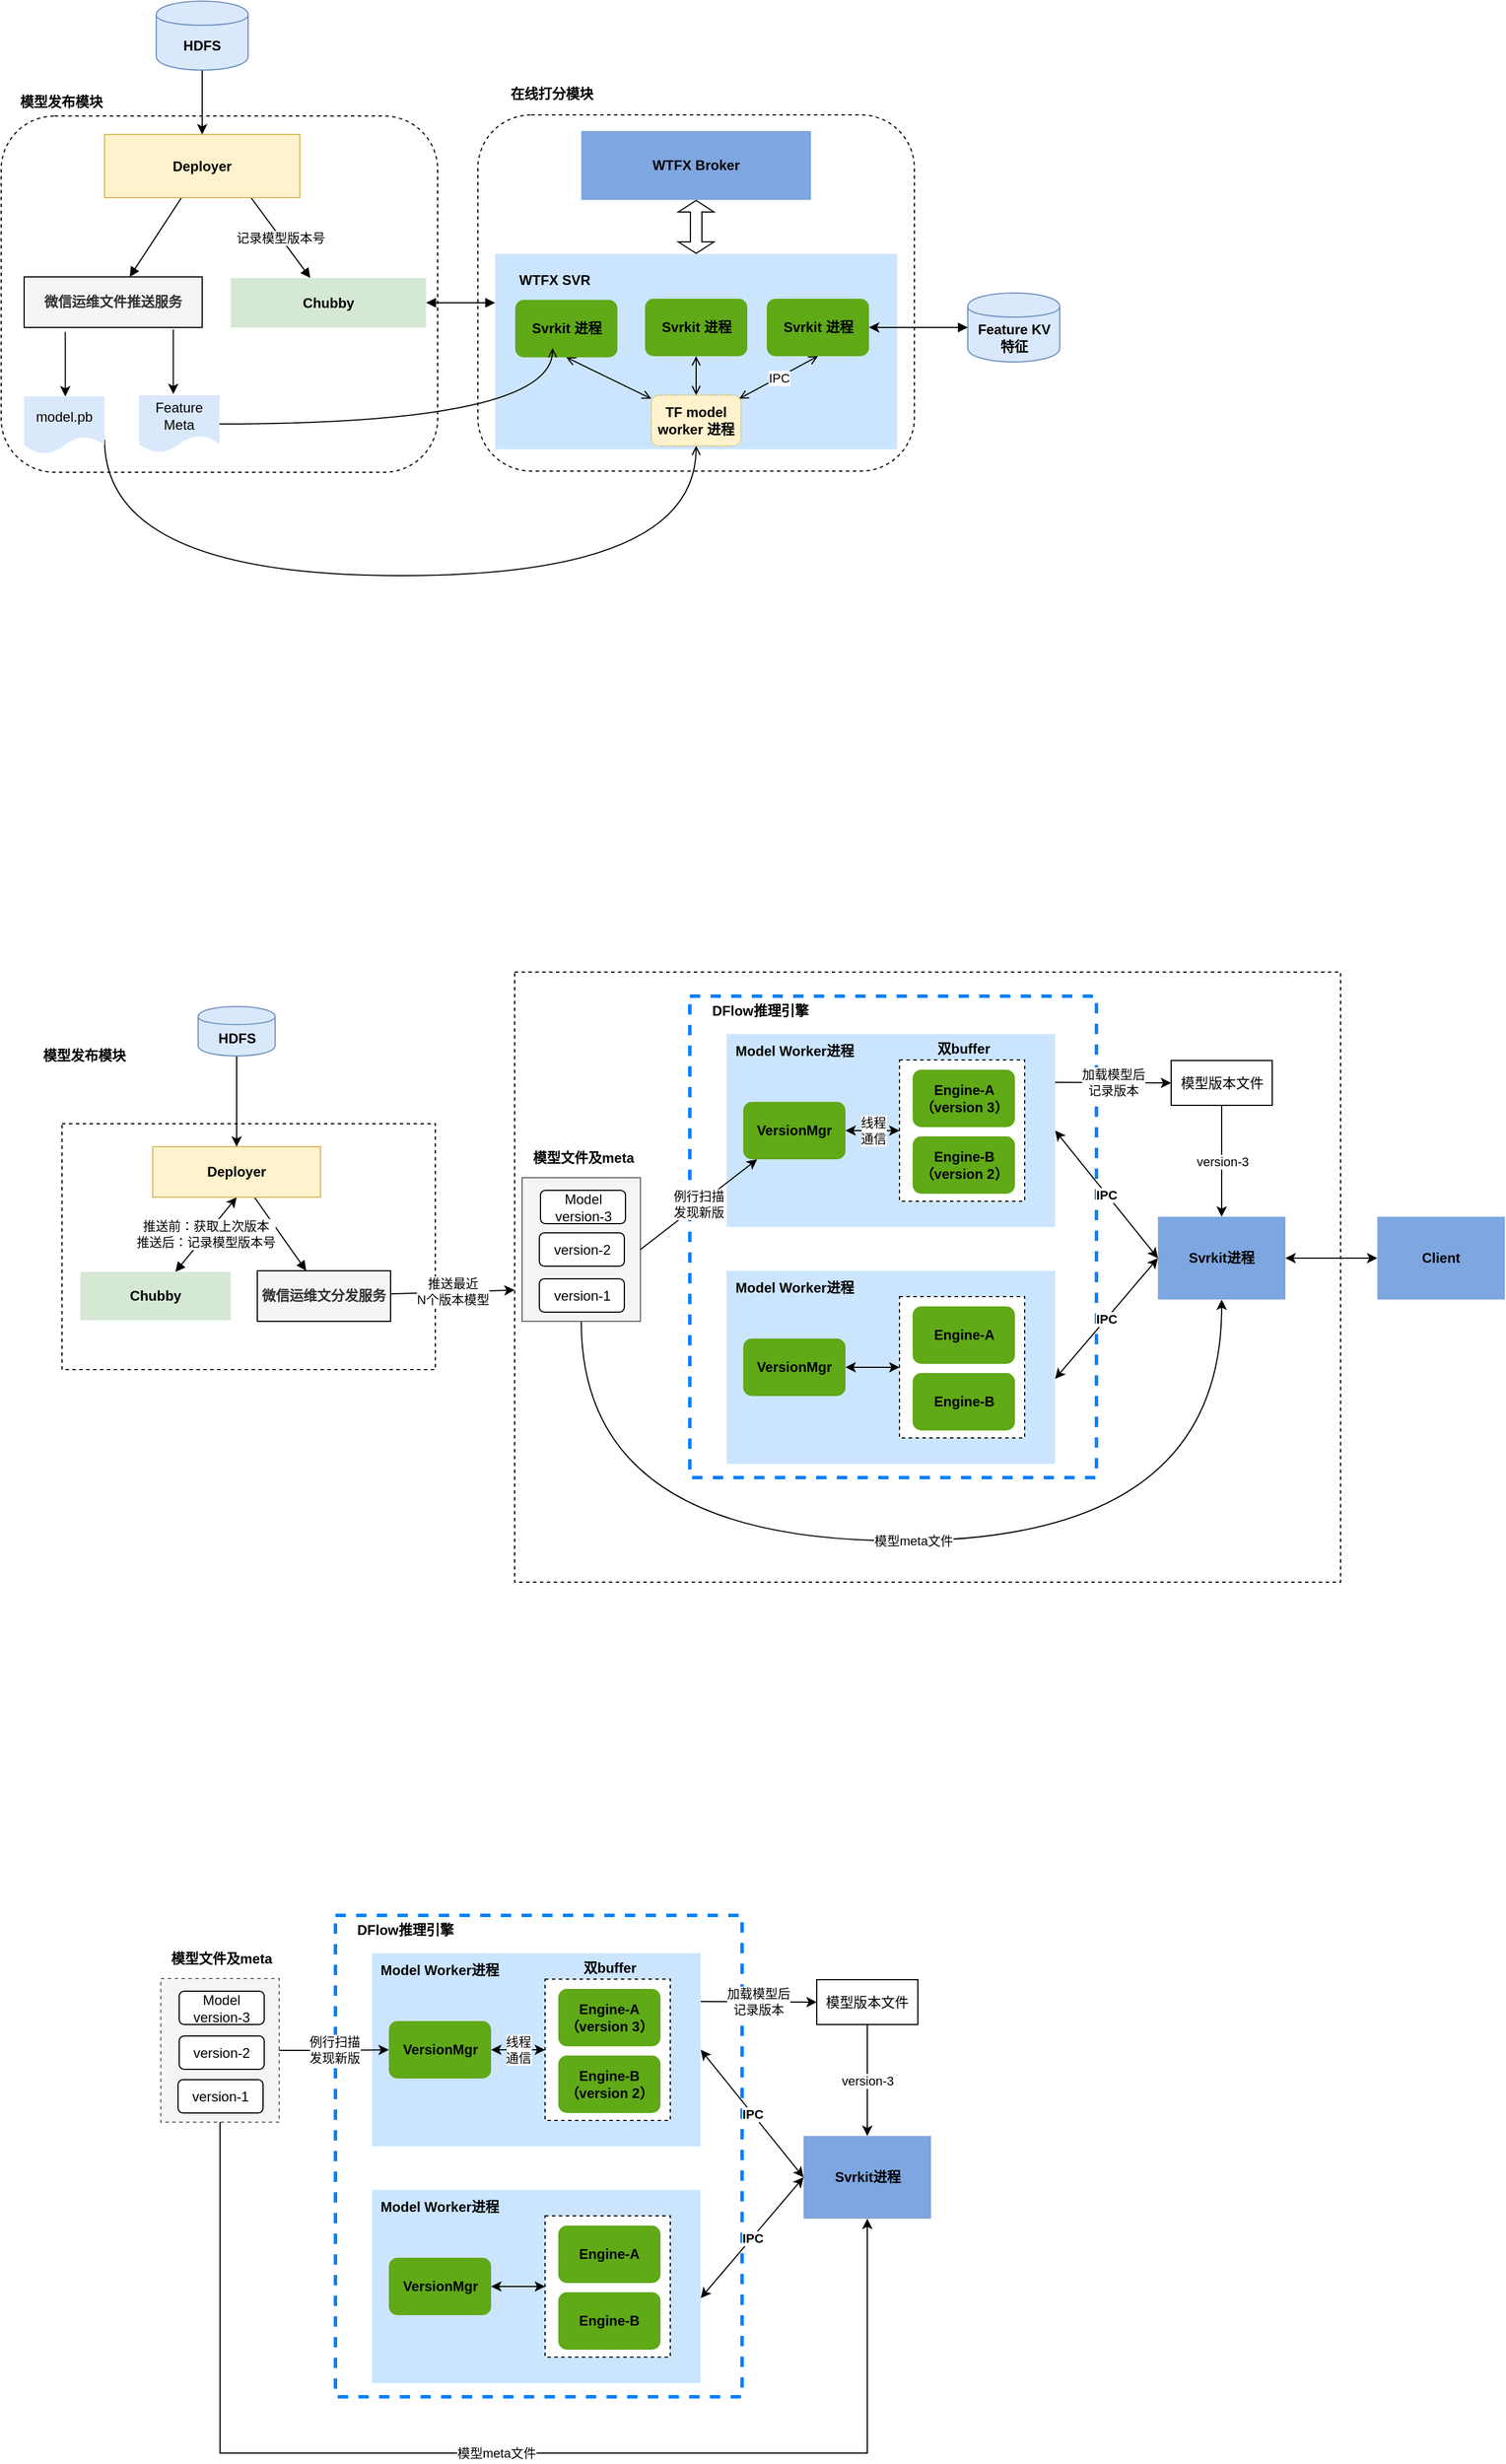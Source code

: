 <mxfile version="12.9.2" type="github">
  <diagram id="jlg6p4hdJjAZT79-fy-0" name="Page-1">
    <mxGraphModel dx="253" dy="-1719" grid="0" gridSize="10" guides="1" tooltips="1" connect="1" arrows="1" fold="1" page="1" pageScale="1" pageWidth="1169" pageHeight="827" math="0" shadow="0">
      <root>
        <mxCell id="0" />
        <mxCell id="1" parent="0" />
        <mxCell id="R3uoQCx4osy4VZ1zZKen-3" value="" style="rounded=0;whiteSpace=wrap;html=1;dashed=1;" vertex="1" parent="1">
          <mxGeometry x="1273" y="3567" width="325" height="214" as="geometry" />
        </mxCell>
        <mxCell id="R3uoQCx4osy4VZ1zZKen-147" value="" style="rounded=0;whiteSpace=wrap;html=1;dashed=1;" vertex="1" parent="1">
          <mxGeometry x="1667" y="3435" width="719" height="531" as="geometry" />
        </mxCell>
        <mxCell id="R3uoQCx4osy4VZ1zZKen-104" value="" style="rounded=0;whiteSpace=wrap;html=1;dashed=1;gradientColor=none;strokeColor=#007FFF;strokeWidth=3;" vertex="1" parent="1">
          <mxGeometry x="1511" y="4256" width="354" height="419" as="geometry" />
        </mxCell>
        <mxCell id="R3uoQCx4osy4VZ1zZKen-98" value="&lt;b&gt;IPC&lt;/b&gt;" style="rounded=0;orthogonalLoop=1;jettySize=auto;html=1;exitX=1;exitY=0.5;exitDx=0;exitDy=0;entryX=0;entryY=0.5;entryDx=0;entryDy=0;startArrow=classic;startFill=1;endArrow=classic;endFill=1;" edge="1" parent="1" source="R3uoQCx4osy4VZ1zZKen-60" target="R3uoQCx4osy4VZ1zZKen-64">
          <mxGeometry relative="1" as="geometry" />
        </mxCell>
        <mxCell id="R3uoQCx4osy4VZ1zZKen-101" value="加载模型后&lt;br&gt;记录版本" style="edgeStyle=none;rounded=0;orthogonalLoop=1;jettySize=auto;html=1;exitX=1;exitY=0.25;exitDx=0;exitDy=0;entryX=0;entryY=0.5;entryDx=0;entryDy=0;startArrow=none;startFill=0;endArrow=classic;endFill=1;" edge="1" parent="1" source="R3uoQCx4osy4VZ1zZKen-60" target="R3uoQCx4osy4VZ1zZKen-70">
          <mxGeometry relative="1" as="geometry" />
        </mxCell>
        <mxCell id="R3uoQCx4osy4VZ1zZKen-60" value="" style="rounded=0;whiteSpace=wrap;html=1;strokeColor=none;fillColor=#cce5ff;" vertex="1" parent="1">
          <mxGeometry x="1543" y="4289" width="286" height="168" as="geometry" />
        </mxCell>
        <mxCell id="R3uoQCx4osy4VZ1zZKen-82" value="" style="rounded=0;whiteSpace=wrap;html=1;gradientColor=none;dashed=1;" vertex="1" parent="1">
          <mxGeometry x="1693.5" y="4311.5" width="109" height="123" as="geometry" />
        </mxCell>
        <mxCell id="R3uoQCx4osy4VZ1zZKen-108" value="模型meta文件" style="edgeStyle=orthogonalEdgeStyle;rounded=0;orthogonalLoop=1;jettySize=auto;html=1;exitX=0.5;exitY=1;exitDx=0;exitDy=0;entryX=0.5;entryY=1;entryDx=0;entryDy=0;startArrow=none;startFill=0;endArrow=classic;endFill=1;" edge="1" parent="1" source="R3uoQCx4osy4VZ1zZKen-59" target="R3uoQCx4osy4VZ1zZKen-64">
          <mxGeometry relative="1" as="geometry">
            <Array as="points">
              <mxPoint x="1411" y="4724" />
              <mxPoint x="1974" y="4724" />
            </Array>
          </mxGeometry>
        </mxCell>
        <mxCell id="R3uoQCx4osy4VZ1zZKen-59" value="" style="rounded=0;whiteSpace=wrap;html=1;fillColor=#f5f5f5;strokeColor=#666666;fontColor=#333333;gradientColor=none;dashed=1;" vertex="1" parent="1">
          <mxGeometry x="1359" y="4311" width="103" height="125" as="geometry" />
        </mxCell>
        <mxCell id="dnJMGfBmJFgWjtmACm4c-8" value="" style="rounded=1;whiteSpace=wrap;html=1;dashed=1;" parent="1" vertex="1">
          <mxGeometry x="1635" y="2689" width="380" height="310" as="geometry" />
        </mxCell>
        <mxCell id="dnJMGfBmJFgWjtmACm4c-6" value="" style="rounded=1;whiteSpace=wrap;html=1;dashed=1;" parent="1" vertex="1">
          <mxGeometry x="1220" y="2690" width="380" height="310" as="geometry" />
        </mxCell>
        <mxCell id="Jd4I1eh-sH8zsF8_gIa--13" style="rounded=0;orthogonalLoop=1;jettySize=auto;html=1;exitX=0.5;exitY=1;exitDx=0;exitDy=0;shape=flexArrow;startArrow=block;startSize=3;endSize=3;" parent="1" source="Jd4I1eh-sH8zsF8_gIa--1" target="Jd4I1eh-sH8zsF8_gIa--3" edge="1">
          <mxGeometry relative="1" as="geometry" />
        </mxCell>
        <mxCell id="Jd4I1eh-sH8zsF8_gIa--1" value="&lt;b&gt;WTFX Broker&lt;/b&gt;" style="rounded=0;whiteSpace=wrap;html=1;labelBackgroundColor=none;strokeColor=none;strokeWidth=1;fillColor=#7EA6E0;" parent="1" vertex="1">
          <mxGeometry x="1725" y="2703" width="200" height="60" as="geometry" />
        </mxCell>
        <mxCell id="Jd4I1eh-sH8zsF8_gIa--3" value="" style="rounded=0;whiteSpace=wrap;html=1;strokeColor=none;fillColor=#cce5ff;" parent="1" vertex="1">
          <mxGeometry x="1650" y="2810" width="350" height="170" as="geometry" />
        </mxCell>
        <mxCell id="Jd4I1eh-sH8zsF8_gIa--15" style="edgeStyle=none;rounded=0;orthogonalLoop=1;jettySize=auto;html=1;exitX=0.5;exitY=1;exitDx=0;exitDy=0;startArrow=open;endArrow=open;endFill=0;startFill=0;" parent="1" source="Jd4I1eh-sH8zsF8_gIa--4" target="Jd4I1eh-sH8zsF8_gIa--7" edge="1">
          <mxGeometry relative="1" as="geometry" />
        </mxCell>
        <mxCell id="Jd4I1eh-sH8zsF8_gIa--4" value="&lt;font color=&quot;#000000&quot;&gt;&lt;b&gt;Svrkit 进程&lt;/b&gt;&lt;/font&gt;" style="rounded=1;whiteSpace=wrap;html=1;dashed=1;dashPattern=1 1;strokeColor=none;strokeWidth=1;fillColor=#60a917;fontColor=#ffffff;" parent="1" vertex="1">
          <mxGeometry x="1667.5" y="2850" width="89" height="50" as="geometry" />
        </mxCell>
        <mxCell id="Jd4I1eh-sH8zsF8_gIa--16" style="edgeStyle=none;rounded=0;orthogonalLoop=1;jettySize=auto;html=1;exitX=0.5;exitY=1;exitDx=0;exitDy=0;entryX=0.5;entryY=0;entryDx=0;entryDy=0;startArrow=open;startFill=0;endArrow=open;endFill=0;" parent="1" source="Jd4I1eh-sH8zsF8_gIa--5" target="Jd4I1eh-sH8zsF8_gIa--7" edge="1">
          <mxGeometry relative="1" as="geometry" />
        </mxCell>
        <mxCell id="Jd4I1eh-sH8zsF8_gIa--5" value="&lt;font color=&quot;#000000&quot;&gt;&lt;b&gt;Svrkit 进程&lt;/b&gt;&lt;/font&gt;" style="rounded=1;whiteSpace=wrap;html=1;dashed=1;dashPattern=1 1;strokeColor=none;strokeWidth=1;fillColor=#60a917;fontColor=#ffffff;" parent="1" vertex="1">
          <mxGeometry x="1780.5" y="2849" width="89" height="50" as="geometry" />
        </mxCell>
        <mxCell id="Jd4I1eh-sH8zsF8_gIa--17" value="IPC" style="edgeStyle=none;rounded=0;orthogonalLoop=1;jettySize=auto;html=1;exitX=0.5;exitY=1;exitDx=0;exitDy=0;entryX=0.981;entryY=0.068;entryDx=0;entryDy=0;entryPerimeter=0;startArrow=open;startFill=0;endArrow=open;endFill=0;" parent="1" source="Jd4I1eh-sH8zsF8_gIa--6" target="Jd4I1eh-sH8zsF8_gIa--7" edge="1">
          <mxGeometry relative="1" as="geometry" />
        </mxCell>
        <mxCell id="Jd4I1eh-sH8zsF8_gIa--6" value="&lt;font color=&quot;#000000&quot;&gt;&lt;b&gt;Svrkit 进程&lt;/b&gt;&lt;/font&gt;" style="rounded=1;whiteSpace=wrap;html=1;dashed=1;dashPattern=1 1;strokeColor=none;strokeWidth=1;fillColor=#60a917;fontColor=#ffffff;" parent="1" vertex="1">
          <mxGeometry x="1886.5" y="2849" width="89" height="50" as="geometry" />
        </mxCell>
        <mxCell id="Jd4I1eh-sH8zsF8_gIa--7" value="&lt;b&gt;TF model worker 进程&lt;/b&gt;" style="rounded=1;whiteSpace=wrap;html=1;dashed=1;dashPattern=1 1;strokeColor=#d6b656;strokeWidth=1;fillColor=#fff2cc;" parent="1" vertex="1">
          <mxGeometry x="1786" y="2933" width="78" height="44" as="geometry" />
        </mxCell>
        <mxCell id="Jd4I1eh-sH8zsF8_gIa--18" value="&lt;b&gt;WTFX SVR&lt;/b&gt;" style="text;html=1;strokeColor=none;fillColor=none;align=center;verticalAlign=middle;whiteSpace=wrap;rounded=0;" parent="1" vertex="1">
          <mxGeometry x="1666.5" y="2823" width="70" height="20" as="geometry" />
        </mxCell>
        <mxCell id="Jd4I1eh-sH8zsF8_gIa--20" value="" style="edgeStyle=none;rounded=0;orthogonalLoop=1;jettySize=auto;html=1;startArrow=block;" parent="1" source="Jd4I1eh-sH8zsF8_gIa--19" target="Jd4I1eh-sH8zsF8_gIa--6" edge="1">
          <mxGeometry relative="1" as="geometry" />
        </mxCell>
        <mxCell id="Jd4I1eh-sH8zsF8_gIa--19" value="&lt;b&gt;Feature KV&lt;br&gt;特征&lt;/b&gt;" style="shape=cylinder;whiteSpace=wrap;html=1;boundedLbl=1;backgroundOutline=1;strokeColor=#6c8ebf;fillColor=#dae8fc;" parent="1" vertex="1">
          <mxGeometry x="2061.5" y="2844" width="80" height="60" as="geometry" />
        </mxCell>
        <mxCell id="Jd4I1eh-sH8zsF8_gIa--25" value="" style="edgeStyle=none;rounded=0;orthogonalLoop=1;jettySize=auto;html=1;startArrow=none;endArrow=block;endFill=1;startFill=0;" parent="1" source="Jd4I1eh-sH8zsF8_gIa--21" target="Jd4I1eh-sH8zsF8_gIa--22" edge="1">
          <mxGeometry relative="1" as="geometry" />
        </mxCell>
        <mxCell id="Jd4I1eh-sH8zsF8_gIa--38" value="记录模型版本号" style="rounded=0;orthogonalLoop=1;jettySize=auto;html=1;exitX=0.75;exitY=1;exitDx=0;exitDy=0;startArrow=none;startFill=0;endArrow=block;endFill=1;" parent="1" source="Jd4I1eh-sH8zsF8_gIa--21" target="Jd4I1eh-sH8zsF8_gIa--37" edge="1">
          <mxGeometry relative="1" as="geometry" />
        </mxCell>
        <mxCell id="Jd4I1eh-sH8zsF8_gIa--21" value="&lt;b&gt;Deployer&lt;/b&gt;" style="rounded=0;whiteSpace=wrap;html=1;labelBackgroundColor=none;strokeColor=#d6b656;strokeWidth=1;fillColor=#fff2cc;" parent="1" vertex="1">
          <mxGeometry x="1310" y="2706" width="170" height="55" as="geometry" />
        </mxCell>
        <mxCell id="Jd4I1eh-sH8zsF8_gIa--22" value="&lt;b&gt;微信运维文件推送服务&lt;/b&gt;" style="rounded=0;whiteSpace=wrap;html=1;labelBackgroundColor=none;strokeColor=#000000;strokeWidth=1;fillColor=#f5f5f5;fontColor=#333333;" parent="1" vertex="1">
          <mxGeometry x="1240" y="2830" width="155" height="44" as="geometry" />
        </mxCell>
        <mxCell id="Jd4I1eh-sH8zsF8_gIa--35" style="edgeStyle=orthogonalEdgeStyle;curved=1;rounded=0;orthogonalLoop=1;jettySize=auto;html=1;exitX=1;exitY=0.75;exitDx=0;exitDy=0;entryX=0.5;entryY=1;entryDx=0;entryDy=0;startArrow=none;startFill=0;endArrow=open;endFill=0;" parent="1" source="Jd4I1eh-sH8zsF8_gIa--30" target="Jd4I1eh-sH8zsF8_gIa--7" edge="1">
          <mxGeometry relative="1" as="geometry">
            <Array as="points">
              <mxPoint x="1310" y="3090" />
              <mxPoint x="1825" y="3090" />
            </Array>
          </mxGeometry>
        </mxCell>
        <mxCell id="Jd4I1eh-sH8zsF8_gIa--30" value="model.pb" style="shape=document;whiteSpace=wrap;html=1;boundedLbl=1;strokeColor=none;fillColor=#dae8fc;" parent="1" vertex="1">
          <mxGeometry x="1240" y="2934" width="70" height="50" as="geometry" />
        </mxCell>
        <mxCell id="Jd4I1eh-sH8zsF8_gIa--36" style="edgeStyle=orthogonalEdgeStyle;curved=1;rounded=0;orthogonalLoop=1;jettySize=auto;html=1;exitX=1;exitY=0.5;exitDx=0;exitDy=0;entryX=0.143;entryY=0.482;entryDx=0;entryDy=0;startArrow=none;startFill=0;endArrow=open;endFill=0;entryPerimeter=0;" parent="1" source="Jd4I1eh-sH8zsF8_gIa--31" target="Jd4I1eh-sH8zsF8_gIa--3" edge="1">
          <mxGeometry relative="1" as="geometry">
            <Array as="points">
              <mxPoint x="1700" y="2958" />
            </Array>
          </mxGeometry>
        </mxCell>
        <mxCell id="Jd4I1eh-sH8zsF8_gIa--31" value="Feature Meta" style="shape=document;whiteSpace=wrap;html=1;boundedLbl=1;strokeColor=none;fillColor=#dae8fc;" parent="1" vertex="1">
          <mxGeometry x="1340" y="2933" width="70" height="50" as="geometry" />
        </mxCell>
        <mxCell id="Jd4I1eh-sH8zsF8_gIa--39" style="edgeStyle=none;rounded=0;orthogonalLoop=1;jettySize=auto;html=1;exitX=1;exitY=0.5;exitDx=0;exitDy=0;startArrow=block;startFill=1;endArrow=block;endFill=1;entryX=0;entryY=0.25;entryDx=0;entryDy=0;" parent="1" source="Jd4I1eh-sH8zsF8_gIa--37" target="Jd4I1eh-sH8zsF8_gIa--3" edge="1">
          <mxGeometry relative="1" as="geometry" />
        </mxCell>
        <mxCell id="Jd4I1eh-sH8zsF8_gIa--37" value="&lt;b&gt;Chubby&lt;/b&gt;" style="rounded=0;whiteSpace=wrap;html=1;labelBackgroundColor=none;strokeColor=none;strokeWidth=1;fillColor=#d5e8d4;" parent="1" vertex="1">
          <mxGeometry x="1420" y="2831" width="170" height="43" as="geometry" />
        </mxCell>
        <mxCell id="dnJMGfBmJFgWjtmACm4c-3" style="edgeStyle=orthogonalEdgeStyle;rounded=0;orthogonalLoop=1;jettySize=auto;html=1;exitX=0.25;exitY=1;exitDx=0;exitDy=0;" parent="1" edge="1">
          <mxGeometry relative="1" as="geometry">
            <mxPoint x="1369.833" y="2932" as="targetPoint" />
            <mxPoint x="1369.833" y="2875.833" as="sourcePoint" />
          </mxGeometry>
        </mxCell>
        <mxCell id="dnJMGfBmJFgWjtmACm4c-5" value="" style="edgeStyle=orthogonalEdgeStyle;rounded=0;orthogonalLoop=1;jettySize=auto;html=1;" parent="1" source="dnJMGfBmJFgWjtmACm4c-4" target="Jd4I1eh-sH8zsF8_gIa--21" edge="1">
          <mxGeometry relative="1" as="geometry" />
        </mxCell>
        <mxCell id="dnJMGfBmJFgWjtmACm4c-4" value="&lt;b&gt;HDFS&lt;/b&gt;" style="shape=cylinder;whiteSpace=wrap;html=1;boundedLbl=1;backgroundOutline=1;strokeColor=#6c8ebf;fillColor=#dae8fc;" parent="1" vertex="1">
          <mxGeometry x="1355" y="2590" width="80" height="60" as="geometry" />
        </mxCell>
        <mxCell id="dnJMGfBmJFgWjtmACm4c-7" style="edgeStyle=orthogonalEdgeStyle;rounded=0;orthogonalLoop=1;jettySize=auto;html=1;exitX=0.25;exitY=1;exitDx=0;exitDy=0;" parent="1" edge="1">
          <mxGeometry relative="1" as="geometry">
            <mxPoint x="1275.833" y="2934" as="targetPoint" />
            <mxPoint x="1275.833" y="2877.833" as="sourcePoint" />
          </mxGeometry>
        </mxCell>
        <mxCell id="dnJMGfBmJFgWjtmACm4c-11" value="&lt;b&gt;模型发布模块&lt;/b&gt;" style="text;html=1;strokeColor=none;fillColor=none;align=center;verticalAlign=middle;whiteSpace=wrap;rounded=0;dashed=1;" parent="1" vertex="1">
          <mxGeometry x="1235" y="2668" width="75" height="20" as="geometry" />
        </mxCell>
        <mxCell id="dnJMGfBmJFgWjtmACm4c-12" value="&lt;b&gt;在线打分模块&lt;/b&gt;" style="text;html=1;strokeColor=none;fillColor=none;align=center;verticalAlign=middle;whiteSpace=wrap;rounded=0;dashed=1;" parent="1" vertex="1">
          <mxGeometry x="1661.5" y="2661" width="75" height="20" as="geometry" />
        </mxCell>
        <mxCell id="R3uoQCx4osy4VZ1zZKen-17" value="" style="edgeStyle=none;rounded=0;orthogonalLoop=1;jettySize=auto;html=1;startArrow=none;endArrow=block;endFill=1;startFill=0;" edge="1" parent="1" source="R3uoQCx4osy4VZ1zZKen-19" target="R3uoQCx4osy4VZ1zZKen-20">
          <mxGeometry relative="1" as="geometry" />
        </mxCell>
        <mxCell id="R3uoQCx4osy4VZ1zZKen-18" value="推送前：获取上次版本&lt;br&gt;推送后：记录模型版本号" style="rounded=0;orthogonalLoop=1;jettySize=auto;html=1;exitX=0.5;exitY=1;exitDx=0;exitDy=0;startArrow=classic;startFill=1;endArrow=block;endFill=1;" edge="1" parent="1" source="R3uoQCx4osy4VZ1zZKen-19" target="R3uoQCx4osy4VZ1zZKen-26">
          <mxGeometry relative="1" as="geometry" />
        </mxCell>
        <mxCell id="R3uoQCx4osy4VZ1zZKen-19" value="&lt;b&gt;Deployer&lt;/b&gt;" style="rounded=0;whiteSpace=wrap;html=1;labelBackgroundColor=none;strokeColor=#d6b656;strokeWidth=1;fillColor=#fff2cc;" vertex="1" parent="1">
          <mxGeometry x="1352" y="3587" width="146" height="44" as="geometry" />
        </mxCell>
        <mxCell id="R3uoQCx4osy4VZ1zZKen-156" value="推送最近&lt;br&gt;N个版本模型" style="rounded=0;orthogonalLoop=1;jettySize=auto;html=1;startArrow=none;startFill=0;endArrow=classic;endFill=1;" edge="1" parent="1" source="R3uoQCx4osy4VZ1zZKen-20" target="R3uoQCx4osy4VZ1zZKen-147">
          <mxGeometry relative="1" as="geometry" />
        </mxCell>
        <mxCell id="R3uoQCx4osy4VZ1zZKen-20" value="&lt;b&gt;微信运维文分发服务&lt;/b&gt;" style="rounded=0;whiteSpace=wrap;html=1;labelBackgroundColor=none;strokeColor=#000000;strokeWidth=1;fillColor=#f5f5f5;fontColor=#333333;" vertex="1" parent="1">
          <mxGeometry x="1443" y="3695" width="116" height="44" as="geometry" />
        </mxCell>
        <mxCell id="R3uoQCx4osy4VZ1zZKen-26" value="&lt;b&gt;Chubby&lt;/b&gt;" style="rounded=0;whiteSpace=wrap;html=1;labelBackgroundColor=none;strokeColor=none;strokeWidth=1;fillColor=#d5e8d4;" vertex="1" parent="1">
          <mxGeometry x="1289" y="3696" width="131" height="42" as="geometry" />
        </mxCell>
        <mxCell id="R3uoQCx4osy4VZ1zZKen-28" value="" style="edgeStyle=orthogonalEdgeStyle;rounded=0;orthogonalLoop=1;jettySize=auto;html=1;" edge="1" parent="1" source="R3uoQCx4osy4VZ1zZKen-29" target="R3uoQCx4osy4VZ1zZKen-19">
          <mxGeometry relative="1" as="geometry" />
        </mxCell>
        <mxCell id="R3uoQCx4osy4VZ1zZKen-29" value="&lt;b&gt;HDFS&lt;/b&gt;" style="shape=cylinder;whiteSpace=wrap;html=1;boundedLbl=1;backgroundOutline=1;strokeColor=#6c8ebf;fillColor=#dae8fc;" vertex="1" parent="1">
          <mxGeometry x="1391.5" y="3465" width="67" height="43" as="geometry" />
        </mxCell>
        <mxCell id="R3uoQCx4osy4VZ1zZKen-31" value="&lt;b&gt;模型发布模块&lt;/b&gt;" style="text;html=1;strokeColor=none;fillColor=none;align=center;verticalAlign=middle;whiteSpace=wrap;rounded=0;dashed=1;" vertex="1" parent="1">
          <mxGeometry x="1255" y="3498" width="75" height="20" as="geometry" />
        </mxCell>
        <mxCell id="R3uoQCx4osy4VZ1zZKen-56" value="Model&lt;br&gt;version-3" style="rounded=1;whiteSpace=wrap;html=1;gradientColor=none;" vertex="1" parent="1">
          <mxGeometry x="1375" y="4322" width="74" height="29" as="geometry" />
        </mxCell>
        <mxCell id="R3uoQCx4osy4VZ1zZKen-57" value="version-2" style="rounded=1;whiteSpace=wrap;html=1;gradientColor=none;" vertex="1" parent="1">
          <mxGeometry x="1375" y="4361" width="74" height="29" as="geometry" />
        </mxCell>
        <mxCell id="R3uoQCx4osy4VZ1zZKen-58" value="version-1" style="rounded=1;whiteSpace=wrap;html=1;gradientColor=none;" vertex="1" parent="1">
          <mxGeometry x="1374" y="4399" width="74" height="29" as="geometry" />
        </mxCell>
        <mxCell id="R3uoQCx4osy4VZ1zZKen-83" value="线程&lt;br&gt;通信" style="edgeStyle=entityRelationEdgeStyle;rounded=0;orthogonalLoop=1;jettySize=auto;html=1;exitX=1;exitY=0.5;exitDx=0;exitDy=0;entryX=0;entryY=0.5;entryDx=0;entryDy=0;startArrow=classic;startFill=1;endArrow=classic;endFill=1;" edge="1" parent="1" source="R3uoQCx4osy4VZ1zZKen-61" target="R3uoQCx4osy4VZ1zZKen-82">
          <mxGeometry relative="1" as="geometry" />
        </mxCell>
        <mxCell id="R3uoQCx4osy4VZ1zZKen-61" value="&lt;font color=&quot;#000000&quot;&gt;&lt;b&gt;VersionMgr&lt;br&gt;&lt;/b&gt;&lt;/font&gt;" style="rounded=1;whiteSpace=wrap;html=1;dashed=1;dashPattern=1 1;strokeColor=none;strokeWidth=1;fillColor=#60a917;fontColor=#ffffff;" vertex="1" parent="1">
          <mxGeometry x="1557.5" y="4348" width="89" height="50" as="geometry" />
        </mxCell>
        <mxCell id="R3uoQCx4osy4VZ1zZKen-62" value="&lt;font color=&quot;#000000&quot;&gt;&lt;b&gt;Engine-A&lt;br&gt;（version 3）&lt;br&gt;&lt;/b&gt;&lt;/font&gt;" style="rounded=1;whiteSpace=wrap;html=1;dashed=1;dashPattern=1 1;strokeColor=none;strokeWidth=1;fillColor=#60a917;fontColor=#ffffff;" vertex="1" parent="1">
          <mxGeometry x="1705" y="4320" width="89" height="50" as="geometry" />
        </mxCell>
        <mxCell id="R3uoQCx4osy4VZ1zZKen-63" value="&lt;b&gt;Model Worker进程&lt;br&gt;&lt;/b&gt;" style="text;html=1;strokeColor=none;fillColor=none;align=center;verticalAlign=middle;whiteSpace=wrap;rounded=0;" vertex="1" parent="1">
          <mxGeometry x="1548" y="4294" width="108" height="20" as="geometry" />
        </mxCell>
        <mxCell id="R3uoQCx4osy4VZ1zZKen-99" value="&lt;b&gt;IPC&lt;/b&gt;" style="edgeStyle=none;rounded=0;orthogonalLoop=1;jettySize=auto;html=1;exitX=0;exitY=0.5;exitDx=0;exitDy=0;entryX=1;entryY=0.56;entryDx=0;entryDy=0;entryPerimeter=0;startArrow=classic;startFill=1;endArrow=classic;endFill=1;" edge="1" parent="1" source="R3uoQCx4osy4VZ1zZKen-64" target="R3uoQCx4osy4VZ1zZKen-86">
          <mxGeometry relative="1" as="geometry" />
        </mxCell>
        <mxCell id="R3uoQCx4osy4VZ1zZKen-64" value="&lt;b&gt;Svrkit进程&lt;/b&gt;" style="rounded=0;whiteSpace=wrap;html=1;labelBackgroundColor=none;strokeColor=none;strokeWidth=1;fillColor=#7EA6E0;" vertex="1" parent="1">
          <mxGeometry x="1918.5" y="4448" width="111" height="72" as="geometry" />
        </mxCell>
        <mxCell id="R3uoQCx4osy4VZ1zZKen-65" value="&lt;b&gt;模型文件及meta&lt;br&gt;&lt;/b&gt;" style="text;html=1;strokeColor=none;fillColor=none;align=center;verticalAlign=middle;whiteSpace=wrap;rounded=0;" vertex="1" parent="1">
          <mxGeometry x="1358" y="4284" width="108" height="20" as="geometry" />
        </mxCell>
        <mxCell id="R3uoQCx4osy4VZ1zZKen-66" value="例行扫描&lt;br&gt;发现新版" style="edgeStyle=orthogonalEdgeStyle;rounded=0;orthogonalLoop=1;jettySize=auto;html=1;exitX=1;exitY=0.5;exitDx=0;exitDy=0;" edge="1" parent="1" source="R3uoQCx4osy4VZ1zZKen-59" target="R3uoQCx4osy4VZ1zZKen-61">
          <mxGeometry relative="1" as="geometry" />
        </mxCell>
        <mxCell id="R3uoQCx4osy4VZ1zZKen-107" value="version-3" style="edgeStyle=none;rounded=0;orthogonalLoop=1;jettySize=auto;html=1;exitX=0.5;exitY=1;exitDx=0;exitDy=0;startArrow=none;startFill=0;endArrow=classic;endFill=1;" edge="1" parent="1" source="R3uoQCx4osy4VZ1zZKen-70" target="R3uoQCx4osy4VZ1zZKen-64">
          <mxGeometry relative="1" as="geometry" />
        </mxCell>
        <mxCell id="R3uoQCx4osy4VZ1zZKen-70" value="模型版本文件" style="rounded=0;whiteSpace=wrap;html=1;gradientColor=none;" vertex="1" parent="1">
          <mxGeometry x="1930" y="4312" width="88" height="39" as="geometry" />
        </mxCell>
        <mxCell id="R3uoQCx4osy4VZ1zZKen-81" value="&lt;font color=&quot;#000000&quot;&gt;&lt;b&gt;Engine-B&lt;br&gt;（version 2）&lt;br&gt;&lt;/b&gt;&lt;/font&gt;" style="rounded=1;whiteSpace=wrap;html=1;dashed=1;dashPattern=1 1;strokeColor=none;strokeWidth=1;fillColor=#60a917;fontColor=#ffffff;" vertex="1" parent="1">
          <mxGeometry x="1705" y="4378" width="89" height="50" as="geometry" />
        </mxCell>
        <mxCell id="R3uoQCx4osy4VZ1zZKen-86" value="" style="rounded=0;whiteSpace=wrap;html=1;strokeColor=none;fillColor=#cce5ff;" vertex="1" parent="1">
          <mxGeometry x="1543" y="4495" width="286" height="168" as="geometry" />
        </mxCell>
        <mxCell id="R3uoQCx4osy4VZ1zZKen-87" value="" style="rounded=0;whiteSpace=wrap;html=1;gradientColor=none;dashed=1;" vertex="1" parent="1">
          <mxGeometry x="1693.5" y="4517.5" width="109" height="123" as="geometry" />
        </mxCell>
        <mxCell id="R3uoQCx4osy4VZ1zZKen-88" style="edgeStyle=entityRelationEdgeStyle;rounded=0;orthogonalLoop=1;jettySize=auto;html=1;exitX=1;exitY=0.5;exitDx=0;exitDy=0;entryX=0;entryY=0.5;entryDx=0;entryDy=0;startArrow=classic;startFill=1;endArrow=classic;endFill=1;" edge="1" parent="1" source="R3uoQCx4osy4VZ1zZKen-89" target="R3uoQCx4osy4VZ1zZKen-87">
          <mxGeometry relative="1" as="geometry" />
        </mxCell>
        <mxCell id="R3uoQCx4osy4VZ1zZKen-89" value="&lt;font color=&quot;#000000&quot;&gt;&lt;b&gt;VersionMgr&lt;br&gt;&lt;/b&gt;&lt;/font&gt;" style="rounded=1;whiteSpace=wrap;html=1;dashed=1;dashPattern=1 1;strokeColor=none;strokeWidth=1;fillColor=#60a917;fontColor=#ffffff;" vertex="1" parent="1">
          <mxGeometry x="1557.5" y="4554" width="89" height="50" as="geometry" />
        </mxCell>
        <mxCell id="R3uoQCx4osy4VZ1zZKen-90" value="&lt;font color=&quot;#000000&quot;&gt;&lt;b&gt;Engine-A&lt;br&gt;&lt;/b&gt;&lt;/font&gt;" style="rounded=1;whiteSpace=wrap;html=1;dashed=1;dashPattern=1 1;strokeColor=none;strokeWidth=1;fillColor=#60a917;fontColor=#ffffff;" vertex="1" parent="1">
          <mxGeometry x="1705" y="4526" width="89" height="50" as="geometry" />
        </mxCell>
        <mxCell id="R3uoQCx4osy4VZ1zZKen-91" value="&lt;b&gt;Model Worker进程&lt;br&gt;&lt;/b&gt;" style="text;html=1;strokeColor=none;fillColor=none;align=center;verticalAlign=middle;whiteSpace=wrap;rounded=0;" vertex="1" parent="1">
          <mxGeometry x="1548" y="4500" width="108" height="20" as="geometry" />
        </mxCell>
        <mxCell id="R3uoQCx4osy4VZ1zZKen-92" value="&lt;font color=&quot;#000000&quot;&gt;&lt;b&gt;Engine-B&lt;br&gt;&lt;/b&gt;&lt;/font&gt;" style="rounded=1;whiteSpace=wrap;html=1;dashed=1;dashPattern=1 1;strokeColor=none;strokeWidth=1;fillColor=#60a917;fontColor=#ffffff;" vertex="1" parent="1">
          <mxGeometry x="1705" y="4584" width="89" height="50" as="geometry" />
        </mxCell>
        <mxCell id="R3uoQCx4osy4VZ1zZKen-95" value="&lt;b&gt;双buffer&lt;br&gt;&lt;/b&gt;" style="text;html=1;strokeColor=none;fillColor=none;align=center;verticalAlign=middle;whiteSpace=wrap;rounded=0;" vertex="1" parent="1">
          <mxGeometry x="1695.5" y="4291.5" width="108" height="20" as="geometry" />
        </mxCell>
        <mxCell id="R3uoQCx4osy4VZ1zZKen-105" value="&lt;b&gt;DFlow推理引擎&lt;br&gt;&lt;/b&gt;" style="text;html=1;strokeColor=none;fillColor=none;align=center;verticalAlign=middle;whiteSpace=wrap;rounded=0;" vertex="1" parent="1">
          <mxGeometry x="1518" y="4259" width="108" height="20" as="geometry" />
        </mxCell>
        <mxCell id="R3uoQCx4osy4VZ1zZKen-111" value="" style="rounded=0;whiteSpace=wrap;html=1;dashed=1;gradientColor=none;strokeColor=#007FFF;strokeWidth=3;" vertex="1" parent="1">
          <mxGeometry x="1819.5" y="3456" width="354" height="419" as="geometry" />
        </mxCell>
        <mxCell id="R3uoQCx4osy4VZ1zZKen-112" value="&lt;b&gt;IPC&lt;/b&gt;" style="rounded=0;orthogonalLoop=1;jettySize=auto;html=1;exitX=1;exitY=0.5;exitDx=0;exitDy=0;entryX=0;entryY=0.5;entryDx=0;entryDy=0;startArrow=classic;startFill=1;endArrow=classic;endFill=1;" edge="1" parent="1" source="R3uoQCx4osy4VZ1zZKen-114">
          <mxGeometry relative="1" as="geometry">
            <mxPoint x="2227" y="3684" as="targetPoint" />
          </mxGeometry>
        </mxCell>
        <mxCell id="R3uoQCx4osy4VZ1zZKen-113" value="加载模型后&lt;br&gt;记录版本" style="edgeStyle=none;rounded=0;orthogonalLoop=1;jettySize=auto;html=1;exitX=1;exitY=0.25;exitDx=0;exitDy=0;entryX=0;entryY=0.5;entryDx=0;entryDy=0;startArrow=none;startFill=0;endArrow=classic;endFill=1;" edge="1" parent="1" source="R3uoQCx4osy4VZ1zZKen-114" target="R3uoQCx4osy4VZ1zZKen-130">
          <mxGeometry relative="1" as="geometry" />
        </mxCell>
        <mxCell id="R3uoQCx4osy4VZ1zZKen-114" value="" style="rounded=0;whiteSpace=wrap;html=1;strokeColor=none;fillColor=#cce5ff;" vertex="1" parent="1">
          <mxGeometry x="1851.5" y="3489" width="286" height="168" as="geometry" />
        </mxCell>
        <mxCell id="R3uoQCx4osy4VZ1zZKen-115" value="" style="rounded=0;whiteSpace=wrap;html=1;gradientColor=none;dashed=1;" vertex="1" parent="1">
          <mxGeometry x="2002" y="3511.5" width="109" height="123" as="geometry" />
        </mxCell>
        <mxCell id="R3uoQCx4osy4VZ1zZKen-116" value="模型meta文件" style="edgeStyle=orthogonalEdgeStyle;rounded=0;orthogonalLoop=1;jettySize=auto;html=1;exitX=0.5;exitY=1;exitDx=0;exitDy=0;entryX=0.5;entryY=1;entryDx=0;entryDy=0;startArrow=none;startFill=0;endArrow=classic;endFill=1;curved=1;" edge="1" parent="1" source="R3uoQCx4osy4VZ1zZKen-117">
          <mxGeometry relative="1" as="geometry">
            <Array as="points">
              <mxPoint x="1725" y="3930" />
              <mxPoint x="2283" y="3930" />
            </Array>
            <mxPoint x="2282.5" y="3720" as="targetPoint" />
          </mxGeometry>
        </mxCell>
        <mxCell id="R3uoQCx4osy4VZ1zZKen-117" value="" style="rounded=0;whiteSpace=wrap;html=1;fillColor=#f5f5f5;strokeColor=#666666;fontColor=#333333;gradientColor=none;" vertex="1" parent="1">
          <mxGeometry x="1673.5" y="3614" width="103" height="125" as="geometry" />
        </mxCell>
        <mxCell id="R3uoQCx4osy4VZ1zZKen-118" value="Model&lt;br&gt;version-3" style="rounded=1;whiteSpace=wrap;html=1;gradientColor=none;" vertex="1" parent="1">
          <mxGeometry x="1689.5" y="3625" width="74" height="29" as="geometry" />
        </mxCell>
        <mxCell id="R3uoQCx4osy4VZ1zZKen-119" value="version-2" style="rounded=1;whiteSpace=wrap;html=1;gradientColor=none;" vertex="1" parent="1">
          <mxGeometry x="1688.5" y="3662" width="74" height="29" as="geometry" />
        </mxCell>
        <mxCell id="R3uoQCx4osy4VZ1zZKen-120" value="version-1" style="rounded=1;whiteSpace=wrap;html=1;gradientColor=none;" vertex="1" parent="1">
          <mxGeometry x="1688.5" y="3702" width="74" height="29" as="geometry" />
        </mxCell>
        <mxCell id="R3uoQCx4osy4VZ1zZKen-121" value="线程&lt;br&gt;通信" style="edgeStyle=entityRelationEdgeStyle;rounded=0;orthogonalLoop=1;jettySize=auto;html=1;exitX=1;exitY=0.5;exitDx=0;exitDy=0;entryX=0;entryY=0.5;entryDx=0;entryDy=0;startArrow=classic;startFill=1;endArrow=classic;endFill=1;" edge="1" parent="1" source="R3uoQCx4osy4VZ1zZKen-122" target="R3uoQCx4osy4VZ1zZKen-115">
          <mxGeometry relative="1" as="geometry" />
        </mxCell>
        <mxCell id="R3uoQCx4osy4VZ1zZKen-122" value="&lt;font color=&quot;#000000&quot;&gt;&lt;b&gt;VersionMgr&lt;br&gt;&lt;/b&gt;&lt;/font&gt;" style="rounded=1;whiteSpace=wrap;html=1;dashed=1;dashPattern=1 1;strokeColor=none;strokeWidth=1;fillColor=#60a917;fontColor=#ffffff;" vertex="1" parent="1">
          <mxGeometry x="1866" y="3548" width="89" height="50" as="geometry" />
        </mxCell>
        <mxCell id="R3uoQCx4osy4VZ1zZKen-123" value="&lt;font color=&quot;#000000&quot;&gt;&lt;b&gt;Engine-A&lt;br&gt;（version 3）&lt;br&gt;&lt;/b&gt;&lt;/font&gt;" style="rounded=1;whiteSpace=wrap;html=1;dashed=1;dashPattern=1 1;strokeColor=none;strokeWidth=1;fillColor=#60a917;fontColor=#ffffff;" vertex="1" parent="1">
          <mxGeometry x="2013.5" y="3520" width="89" height="50" as="geometry" />
        </mxCell>
        <mxCell id="R3uoQCx4osy4VZ1zZKen-124" value="&lt;b&gt;Model Worker进程&lt;br&gt;&lt;/b&gt;" style="text;html=1;strokeColor=none;fillColor=none;align=center;verticalAlign=middle;whiteSpace=wrap;rounded=0;" vertex="1" parent="1">
          <mxGeometry x="1856.5" y="3494" width="108" height="20" as="geometry" />
        </mxCell>
        <mxCell id="R3uoQCx4osy4VZ1zZKen-125" value="&lt;b&gt;IPC&lt;/b&gt;" style="edgeStyle=none;rounded=0;orthogonalLoop=1;jettySize=auto;html=1;exitX=0;exitY=0.5;exitDx=0;exitDy=0;entryX=1;entryY=0.56;entryDx=0;entryDy=0;entryPerimeter=0;startArrow=classic;startFill=1;endArrow=classic;endFill=1;" edge="1" parent="1" target="R3uoQCx4osy4VZ1zZKen-132">
          <mxGeometry relative="1" as="geometry">
            <mxPoint x="2227" y="3684" as="sourcePoint" />
          </mxGeometry>
        </mxCell>
        <mxCell id="R3uoQCx4osy4VZ1zZKen-144" value="" style="edgeStyle=none;rounded=0;orthogonalLoop=1;jettySize=auto;html=1;startArrow=classic;startFill=1;endArrow=classic;endFill=1;" edge="1" parent="1" source="R3uoQCx4osy4VZ1zZKen-126" target="R3uoQCx4osy4VZ1zZKen-143">
          <mxGeometry relative="1" as="geometry" />
        </mxCell>
        <mxCell id="R3uoQCx4osy4VZ1zZKen-126" value="&lt;b&gt;Svrkit进程&lt;/b&gt;" style="rounded=0;whiteSpace=wrap;html=1;labelBackgroundColor=none;strokeColor=none;strokeWidth=1;fillColor=#7EA6E0;" vertex="1" parent="1">
          <mxGeometry x="2227" y="3648" width="111" height="72" as="geometry" />
        </mxCell>
        <mxCell id="R3uoQCx4osy4VZ1zZKen-143" value="&lt;b&gt;Client&lt;/b&gt;" style="rounded=0;whiteSpace=wrap;html=1;labelBackgroundColor=none;strokeColor=none;strokeWidth=1;fillColor=#7EA6E0;" vertex="1" parent="1">
          <mxGeometry x="2418" y="3648" width="111" height="72" as="geometry" />
        </mxCell>
        <mxCell id="R3uoQCx4osy4VZ1zZKen-127" value="&lt;b&gt;模型文件及meta&lt;br&gt;&lt;/b&gt;" style="text;html=1;strokeColor=none;fillColor=none;align=center;verticalAlign=middle;whiteSpace=wrap;rounded=0;" vertex="1" parent="1">
          <mxGeometry x="1672.5" y="3587" width="108" height="20" as="geometry" />
        </mxCell>
        <mxCell id="R3uoQCx4osy4VZ1zZKen-128" value="例行扫描&lt;br&gt;发现新版" style="rounded=0;orthogonalLoop=1;jettySize=auto;html=1;exitX=1;exitY=0.5;exitDx=0;exitDy=0;" edge="1" parent="1" source="R3uoQCx4osy4VZ1zZKen-117" target="R3uoQCx4osy4VZ1zZKen-122">
          <mxGeometry relative="1" as="geometry" />
        </mxCell>
        <mxCell id="R3uoQCx4osy4VZ1zZKen-129" value="version-3" style="edgeStyle=none;rounded=0;orthogonalLoop=1;jettySize=auto;html=1;exitX=0.5;exitY=1;exitDx=0;exitDy=0;startArrow=none;startFill=0;endArrow=classic;endFill=1;" edge="1" parent="1" source="R3uoQCx4osy4VZ1zZKen-130">
          <mxGeometry relative="1" as="geometry">
            <mxPoint x="2282.5" y="3648" as="targetPoint" />
          </mxGeometry>
        </mxCell>
        <mxCell id="R3uoQCx4osy4VZ1zZKen-130" value="模型版本文件" style="rounded=0;whiteSpace=wrap;html=1;gradientColor=none;" vertex="1" parent="1">
          <mxGeometry x="2238.5" y="3512" width="88" height="39" as="geometry" />
        </mxCell>
        <mxCell id="R3uoQCx4osy4VZ1zZKen-131" value="&lt;font color=&quot;#000000&quot;&gt;&lt;b&gt;Engine-B&lt;br&gt;（version 2）&lt;br&gt;&lt;/b&gt;&lt;/font&gt;" style="rounded=1;whiteSpace=wrap;html=1;dashed=1;dashPattern=1 1;strokeColor=none;strokeWidth=1;fillColor=#60a917;fontColor=#ffffff;" vertex="1" parent="1">
          <mxGeometry x="2013.5" y="3578" width="89" height="50" as="geometry" />
        </mxCell>
        <mxCell id="R3uoQCx4osy4VZ1zZKen-132" value="" style="rounded=0;whiteSpace=wrap;html=1;strokeColor=none;fillColor=#cce5ff;" vertex="1" parent="1">
          <mxGeometry x="1851.5" y="3695" width="286" height="168" as="geometry" />
        </mxCell>
        <mxCell id="R3uoQCx4osy4VZ1zZKen-133" value="" style="rounded=0;whiteSpace=wrap;html=1;gradientColor=none;dashed=1;" vertex="1" parent="1">
          <mxGeometry x="2002" y="3717.5" width="109" height="123" as="geometry" />
        </mxCell>
        <mxCell id="R3uoQCx4osy4VZ1zZKen-134" style="edgeStyle=entityRelationEdgeStyle;rounded=0;orthogonalLoop=1;jettySize=auto;html=1;exitX=1;exitY=0.5;exitDx=0;exitDy=0;entryX=0;entryY=0.5;entryDx=0;entryDy=0;startArrow=classic;startFill=1;endArrow=classic;endFill=1;" edge="1" parent="1" source="R3uoQCx4osy4VZ1zZKen-135" target="R3uoQCx4osy4VZ1zZKen-133">
          <mxGeometry relative="1" as="geometry" />
        </mxCell>
        <mxCell id="R3uoQCx4osy4VZ1zZKen-135" value="&lt;font color=&quot;#000000&quot;&gt;&lt;b&gt;VersionMgr&lt;br&gt;&lt;/b&gt;&lt;/font&gt;" style="rounded=1;whiteSpace=wrap;html=1;dashed=1;dashPattern=1 1;strokeColor=none;strokeWidth=1;fillColor=#60a917;fontColor=#ffffff;" vertex="1" parent="1">
          <mxGeometry x="1866" y="3754" width="89" height="50" as="geometry" />
        </mxCell>
        <mxCell id="R3uoQCx4osy4VZ1zZKen-136" value="&lt;font color=&quot;#000000&quot;&gt;&lt;b&gt;Engine-A&lt;br&gt;&lt;/b&gt;&lt;/font&gt;" style="rounded=1;whiteSpace=wrap;html=1;dashed=1;dashPattern=1 1;strokeColor=none;strokeWidth=1;fillColor=#60a917;fontColor=#ffffff;" vertex="1" parent="1">
          <mxGeometry x="2013.5" y="3726" width="89" height="50" as="geometry" />
        </mxCell>
        <mxCell id="R3uoQCx4osy4VZ1zZKen-137" value="&lt;b&gt;Model Worker进程&lt;br&gt;&lt;/b&gt;" style="text;html=1;strokeColor=none;fillColor=none;align=center;verticalAlign=middle;whiteSpace=wrap;rounded=0;" vertex="1" parent="1">
          <mxGeometry x="1856.5" y="3700" width="108" height="20" as="geometry" />
        </mxCell>
        <mxCell id="R3uoQCx4osy4VZ1zZKen-138" value="&lt;font color=&quot;#000000&quot;&gt;&lt;b&gt;Engine-B&lt;br&gt;&lt;/b&gt;&lt;/font&gt;" style="rounded=1;whiteSpace=wrap;html=1;dashed=1;dashPattern=1 1;strokeColor=none;strokeWidth=1;fillColor=#60a917;fontColor=#ffffff;" vertex="1" parent="1">
          <mxGeometry x="2013.5" y="3784" width="89" height="50" as="geometry" />
        </mxCell>
        <mxCell id="R3uoQCx4osy4VZ1zZKen-139" value="&lt;b&gt;双buffer&lt;br&gt;&lt;/b&gt;" style="text;html=1;strokeColor=none;fillColor=none;align=center;verticalAlign=middle;whiteSpace=wrap;rounded=0;" vertex="1" parent="1">
          <mxGeometry x="2004" y="3491.5" width="108" height="20" as="geometry" />
        </mxCell>
        <mxCell id="R3uoQCx4osy4VZ1zZKen-140" value="&lt;b&gt;DFlow推理引擎&lt;br&gt;&lt;/b&gt;" style="text;html=1;strokeColor=none;fillColor=none;align=center;verticalAlign=middle;whiteSpace=wrap;rounded=0;" vertex="1" parent="1">
          <mxGeometry x="1826.5" y="3459" width="108" height="20" as="geometry" />
        </mxCell>
      </root>
    </mxGraphModel>
  </diagram>
</mxfile>
